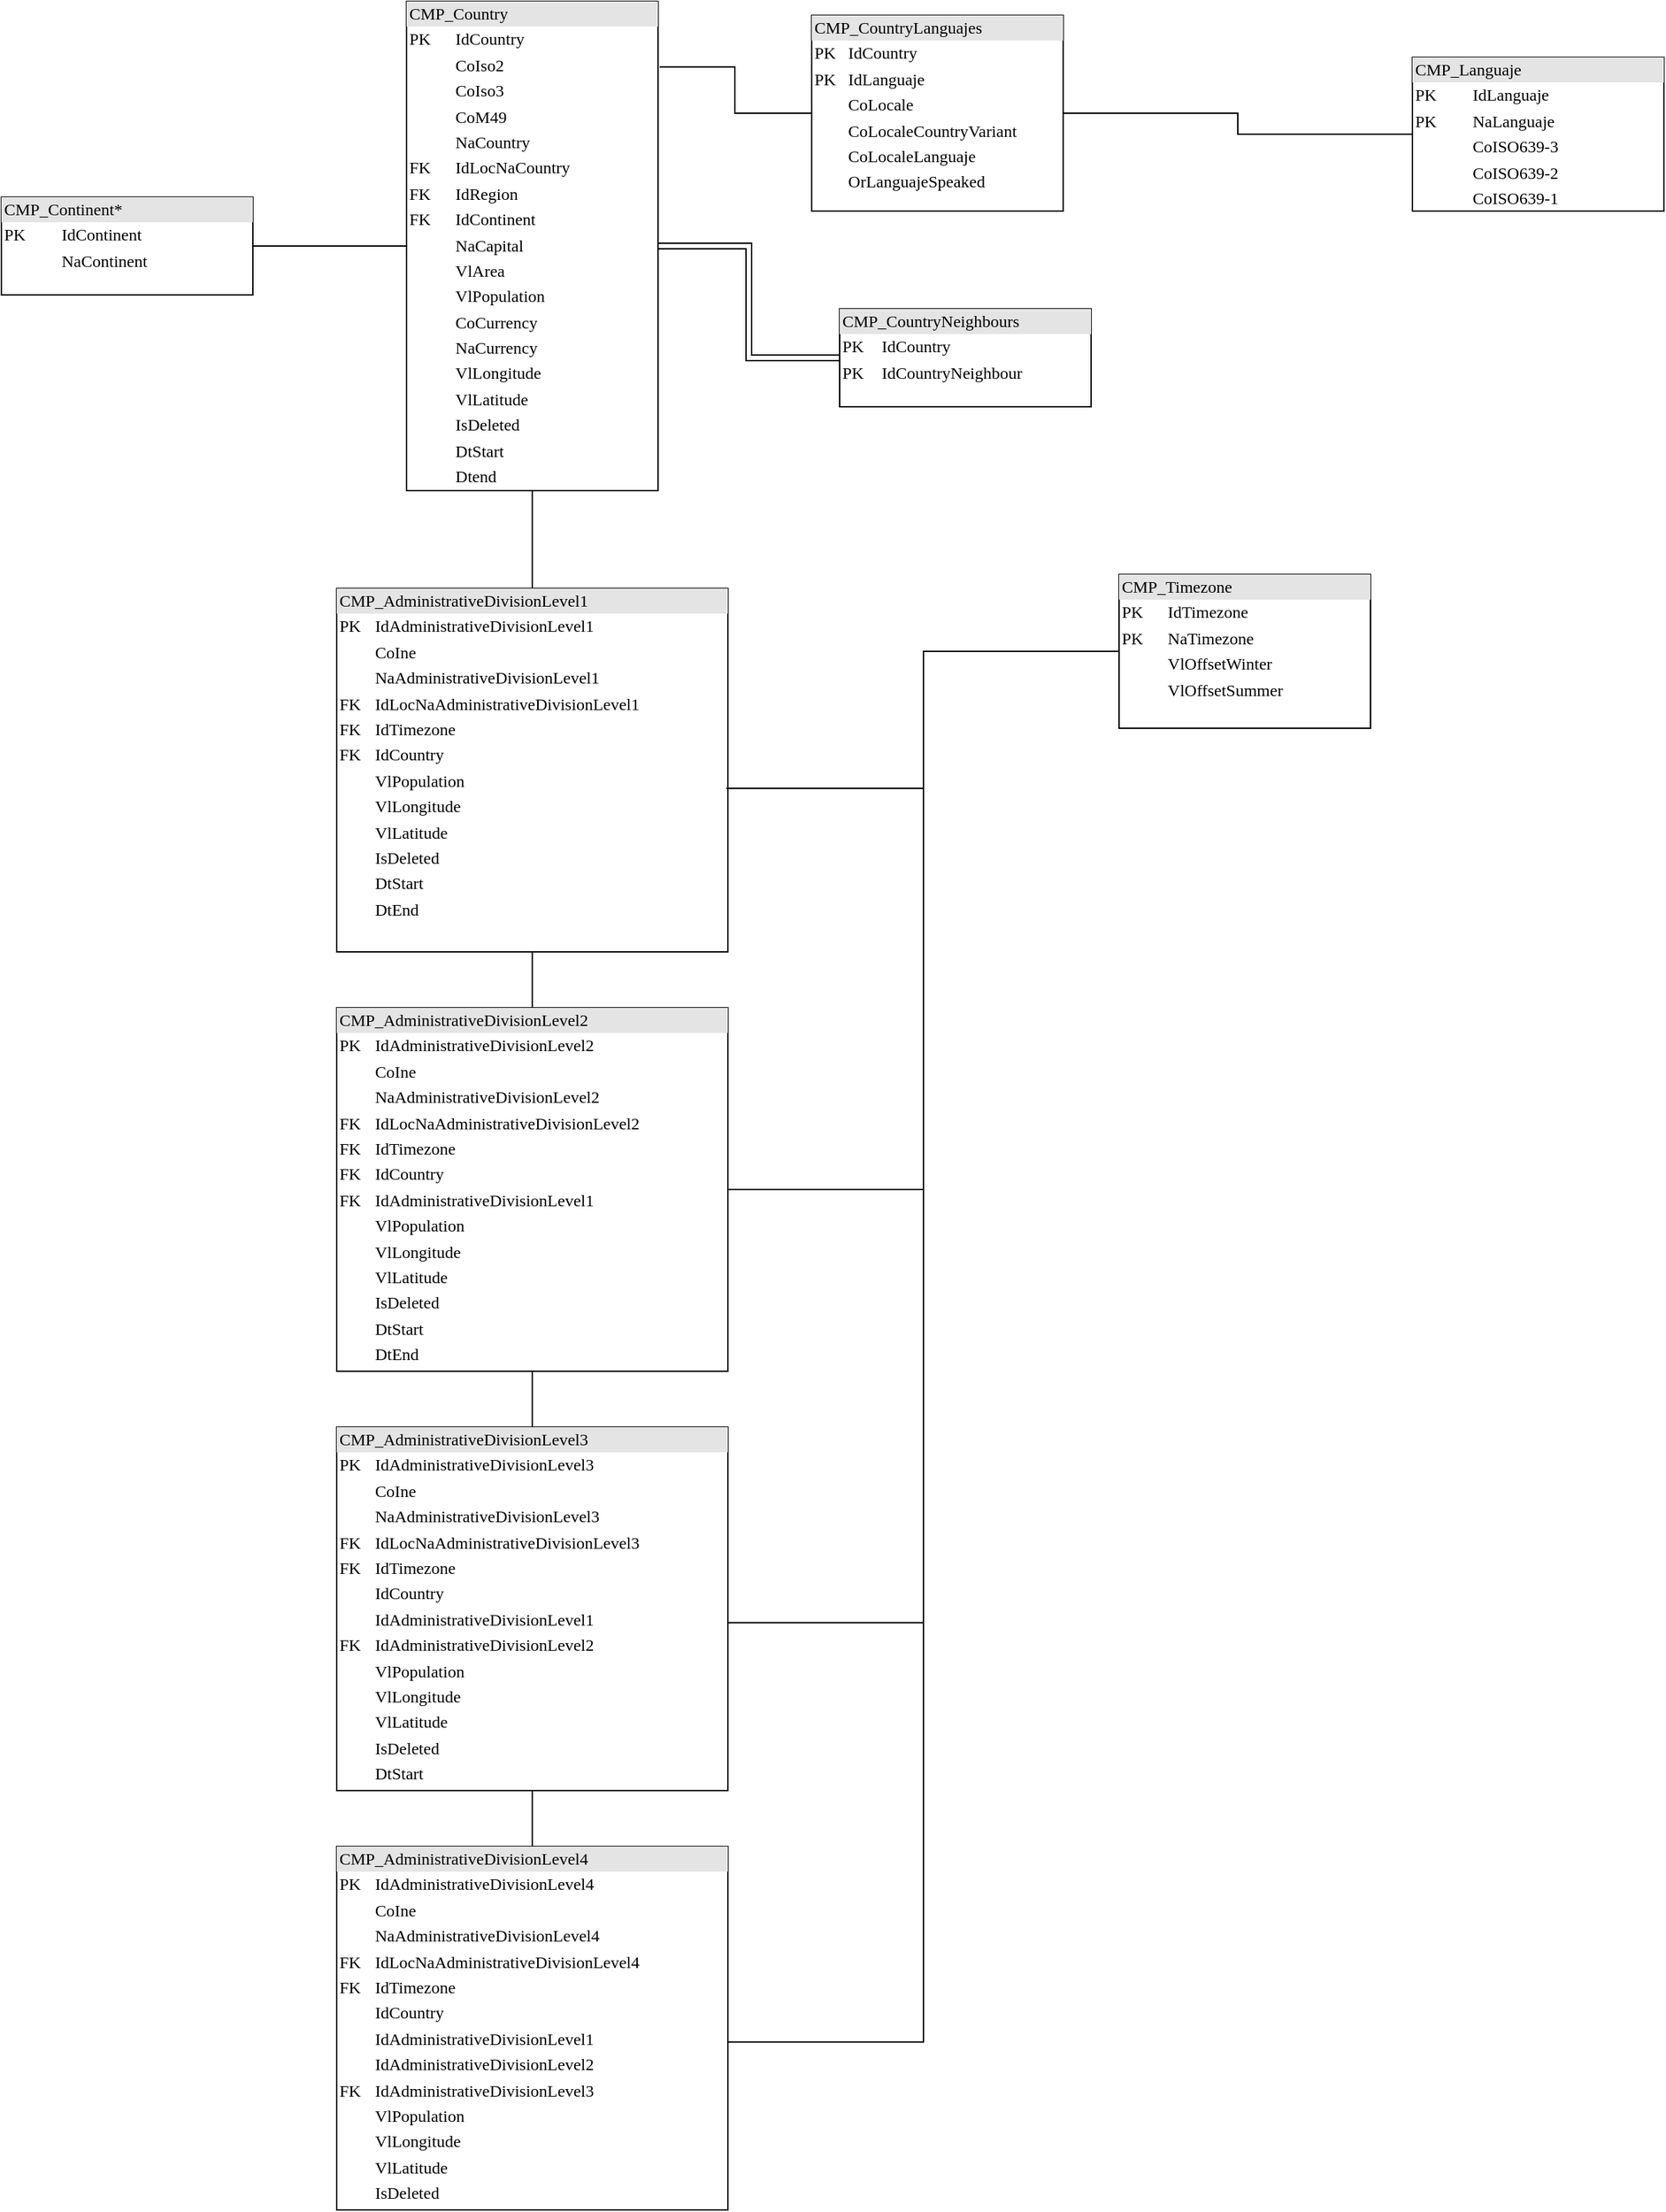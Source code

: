 <mxfile version="13.7.9" type="github">
  <diagram name="Page-1" id="2ca16b54-16f6-2749-3443-fa8db7711227">
    <mxGraphModel dx="2522" dy="762" grid="1" gridSize="10" guides="1" tooltips="1" connect="1" arrows="1" fold="1" page="1" pageScale="1" pageWidth="1100" pageHeight="850" background="#ffffff" math="0" shadow="0">
      <root>
        <mxCell id="0" />
        <mxCell id="1" parent="0" />
        <mxCell id="xBLFMSHuW-Dx7zJTYd9U-6" value="" style="edgeStyle=orthogonalEdgeStyle;rounded=0;orthogonalLoop=1;jettySize=auto;html=1;startArrow=none;startFill=0;endArrow=none;endFill=0;" edge="1" parent="1" source="2ed32ef02a7f4228-1" target="2ed32ef02a7f4228-5">
          <mxGeometry relative="1" as="geometry" />
        </mxCell>
        <mxCell id="2ed32ef02a7f4228-1" value="&lt;div style=&quot;box-sizing: border-box ; width: 100% ; background: #e4e4e4 ; padding: 2px&quot;&gt;CMP_Continent*&lt;/div&gt;&lt;table style=&quot;width: 100% ; font-size: 1em&quot; cellpadding=&quot;2&quot; cellspacing=&quot;0&quot;&gt;&lt;tbody&gt;&lt;tr&gt;&lt;td&gt;PK&lt;/td&gt;&lt;td&gt;IdContinent&lt;/td&gt;&lt;/tr&gt;&lt;tr&gt;&lt;td&gt;&lt;br&gt;&lt;/td&gt;&lt;td&gt;NaContinent&lt;br&gt;&lt;/td&gt;&lt;/tr&gt;&lt;tr&gt;&lt;td&gt;&lt;/td&gt;&lt;td&gt;&lt;br&gt;&lt;/td&gt;&lt;/tr&gt;&lt;/tbody&gt;&lt;/table&gt;" style="verticalAlign=top;align=left;overflow=fill;html=1;rounded=0;shadow=0;comic=0;labelBackgroundColor=none;strokeWidth=1;fontFamily=Verdana;fontSize=12" parent="1" vertex="1">
          <mxGeometry x="-150" y="380" width="180" height="70" as="geometry" />
        </mxCell>
        <mxCell id="2ed32ef02a7f4228-4" value="&lt;div style=&quot;box-sizing: border-box ; width: 100% ; background: #e4e4e4 ; padding: 2px&quot;&gt;CMP_AdministrativeDivisionLevel1&lt;/div&gt;&lt;table style=&quot;width: 100% ; font-size: 1em&quot; cellpadding=&quot;2&quot; cellspacing=&quot;0&quot;&gt;&lt;tbody&gt;&lt;tr&gt;&lt;td&gt;PK&lt;/td&gt;&lt;td&gt;IdAdministrativeDivisionLevel1&lt;/td&gt;&lt;/tr&gt;&lt;tr&gt;&lt;td&gt;&lt;br&gt;&lt;/td&gt;&lt;td&gt;CoIne&lt;/td&gt;&lt;/tr&gt;&lt;tr&gt;&lt;td&gt;&lt;br&gt;&lt;/td&gt;&lt;td&gt;NaAdministrativeDivisionLevel1&lt;br&gt;&lt;/td&gt;&lt;/tr&gt;&lt;tr&gt;&lt;td&gt;FK&lt;/td&gt;&lt;td&gt;IdLocNaAdministrativeDivisionLevel1&lt;br&gt;&lt;/td&gt;&lt;/tr&gt;&lt;tr&gt;&lt;td&gt;FK&lt;/td&gt;&lt;td&gt;IdTimezone&lt;/td&gt;&lt;/tr&gt;&lt;tr&gt;&lt;td&gt;FK&lt;/td&gt;&lt;td&gt;IdCountry&lt;br&gt;&lt;/td&gt;&lt;/tr&gt;&lt;tr&gt;&lt;td&gt;&lt;br&gt;&lt;/td&gt;&lt;td&gt;VlPopulation&lt;/td&gt;&lt;/tr&gt;&lt;tr&gt;&lt;td&gt;&lt;br&gt;&lt;/td&gt;&lt;td&gt;VlLongitude&lt;/td&gt;&lt;/tr&gt;&lt;tr&gt;&lt;td&gt;&lt;br&gt;&lt;/td&gt;&lt;td&gt;VlLatitude&lt;/td&gt;&lt;/tr&gt;&lt;tr&gt;&lt;td&gt;&lt;br&gt;&lt;/td&gt;&lt;td&gt;IsDeleted&lt;/td&gt;&lt;/tr&gt;&lt;tr&gt;&lt;td&gt;&lt;br&gt;&lt;/td&gt;&lt;td&gt;DtStart&lt;/td&gt;&lt;/tr&gt;&lt;tr&gt;&lt;td&gt;&lt;br&gt;&lt;/td&gt;&lt;td&gt;DtEnd&lt;/td&gt;&lt;/tr&gt;&lt;/tbody&gt;&lt;/table&gt;" style="verticalAlign=top;align=left;overflow=fill;html=1;rounded=0;shadow=0;comic=0;labelBackgroundColor=none;strokeWidth=1;fontFamily=Verdana;fontSize=12" parent="1" vertex="1">
          <mxGeometry x="90" y="660" width="280" height="260" as="geometry" />
        </mxCell>
        <mxCell id="xBLFMSHuW-Dx7zJTYd9U-7" value="" style="edgeStyle=orthogonalEdgeStyle;rounded=0;orthogonalLoop=1;jettySize=auto;html=1;startArrow=none;startFill=0;endArrow=none;endFill=0;" edge="1" parent="1" source="2ed32ef02a7f4228-5" target="2ed32ef02a7f4228-4">
          <mxGeometry relative="1" as="geometry" />
        </mxCell>
        <mxCell id="xBLFMSHuW-Dx7zJTYd9U-14" value="" style="edgeStyle=orthogonalEdgeStyle;rounded=0;orthogonalLoop=1;jettySize=auto;html=1;startArrow=none;startFill=0;endArrow=none;endFill=0;shape=link;" edge="1" parent="1" source="2ed32ef02a7f4228-5" target="xBLFMSHuW-Dx7zJTYd9U-12">
          <mxGeometry relative="1" as="geometry" />
        </mxCell>
        <mxCell id="2ed32ef02a7f4228-5" value="&lt;div style=&quot;box-sizing: border-box ; width: 100% ; background: #e4e4e4 ; padding: 2px&quot;&gt;CMP_Country&lt;/div&gt;&lt;table style=&quot;width: 100% ; font-size: 1em&quot; cellpadding=&quot;2&quot; cellspacing=&quot;0&quot;&gt;&lt;tbody&gt;&lt;tr&gt;&lt;td&gt;PK&lt;/td&gt;&lt;td&gt;IdCountry&lt;/td&gt;&lt;/tr&gt;&lt;tr&gt;&lt;td&gt;&lt;br&gt;&lt;/td&gt;&lt;td&gt;CoIso2&lt;/td&gt;&lt;/tr&gt;&lt;tr&gt;&lt;td&gt;&lt;br&gt;&lt;/td&gt;&lt;td&gt;CoIso3&lt;/td&gt;&lt;/tr&gt;&lt;tr&gt;&lt;td&gt;&lt;/td&gt;&lt;td&gt;CoM49&lt;/td&gt;&lt;/tr&gt;&lt;tr&gt;&lt;td&gt;&lt;br&gt;&lt;/td&gt;&lt;td&gt;NaCountry&lt;/td&gt;&lt;/tr&gt;&lt;tr&gt;&lt;td&gt;FK&lt;/td&gt;&lt;td&gt;IdLocNaCountry&lt;/td&gt;&lt;/tr&gt;&lt;tr&gt;&lt;td&gt;FK&lt;/td&gt;&lt;td&gt;IdRegion&lt;/td&gt;&lt;/tr&gt;&lt;tr&gt;&lt;td&gt;FK&lt;/td&gt;&lt;td&gt;IdContinent&lt;/td&gt;&lt;/tr&gt;&lt;tr&gt;&lt;td&gt;&lt;br&gt;&lt;/td&gt;&lt;td&gt;NaCapital&lt;/td&gt;&lt;/tr&gt;&lt;tr&gt;&lt;td&gt;&lt;br&gt;&lt;/td&gt;&lt;td&gt;VlArea&lt;/td&gt;&lt;/tr&gt;&lt;tr&gt;&lt;td&gt;&lt;br&gt;&lt;/td&gt;&lt;td&gt;VlPopulation&lt;/td&gt;&lt;/tr&gt;&lt;tr&gt;&lt;td&gt;&lt;br&gt;&lt;/td&gt;&lt;td&gt;CoCurrency&lt;/td&gt;&lt;/tr&gt;&lt;tr&gt;&lt;td&gt;&lt;br&gt;&lt;/td&gt;&lt;td&gt;NaCurrency&lt;/td&gt;&lt;/tr&gt;&lt;tr&gt;&lt;td&gt;&lt;br&gt;&lt;/td&gt;&lt;td&gt;VlLongitude&lt;/td&gt;&lt;/tr&gt;&lt;tr&gt;&lt;td&gt;&lt;br&gt;&lt;/td&gt;&lt;td&gt;VlLatitude&lt;/td&gt;&lt;/tr&gt;&lt;tr&gt;&lt;td&gt;&lt;br&gt;&lt;/td&gt;&lt;td&gt;IsDeleted&lt;/td&gt;&lt;/tr&gt;&lt;tr&gt;&lt;td&gt;&lt;br&gt;&lt;/td&gt;&lt;td&gt;DtStart&lt;/td&gt;&lt;/tr&gt;&lt;tr&gt;&lt;td&gt;&lt;br&gt;&lt;/td&gt;&lt;td&gt;Dtend&lt;/td&gt;&lt;/tr&gt;&lt;/tbody&gt;&lt;/table&gt;" style="verticalAlign=top;align=left;overflow=fill;html=1;rounded=0;shadow=0;comic=0;labelBackgroundColor=none;strokeWidth=1;fontFamily=Verdana;fontSize=12" parent="1" vertex="1">
          <mxGeometry x="140" y="240" width="180" height="350" as="geometry" />
        </mxCell>
        <mxCell id="xBLFMSHuW-Dx7zJTYd9U-8" value="" style="edgeStyle=orthogonalEdgeStyle;rounded=0;orthogonalLoop=1;jettySize=auto;html=1;startArrow=none;startFill=0;endArrow=none;endFill=0;" edge="1" parent="1" source="xBLFMSHuW-Dx7zJTYd9U-2" target="2ed32ef02a7f4228-4">
          <mxGeometry relative="1" as="geometry" />
        </mxCell>
        <mxCell id="xBLFMSHuW-Dx7zJTYd9U-2" value="&lt;div style=&quot;box-sizing: border-box ; width: 100% ; background: #e4e4e4 ; padding: 2px&quot;&gt;CMP_AdministrativeDivisionLevel2&lt;/div&gt;&lt;table style=&quot;width: 100% ; font-size: 1em&quot; cellpadding=&quot;2&quot; cellspacing=&quot;0&quot;&gt;&lt;tbody&gt;&lt;tr&gt;&lt;td&gt;PK&lt;/td&gt;&lt;td&gt;IdAdministrativeDivisionLevel2&lt;/td&gt;&lt;/tr&gt;&lt;tr&gt;&lt;td&gt;&lt;br&gt;&lt;/td&gt;&lt;td&gt;CoIne&lt;/td&gt;&lt;/tr&gt;&lt;tr&gt;&lt;td&gt;&lt;br&gt;&lt;/td&gt;&lt;td&gt;NaAdministrativeDivisionLevel2&lt;br&gt;&lt;/td&gt;&lt;/tr&gt;&lt;tr&gt;&lt;td&gt;FK&lt;/td&gt;&lt;td&gt;IdLocNaAdministrativeDivisionLevel2&lt;br&gt;&lt;/td&gt;&lt;/tr&gt;&lt;tr&gt;&lt;td&gt;FK&lt;/td&gt;&lt;td&gt;IdTimezone&lt;/td&gt;&lt;/tr&gt;&lt;tr&gt;&lt;td&gt;FK&lt;/td&gt;&lt;td&gt;IdCountry&lt;/td&gt;&lt;/tr&gt;&lt;tr&gt;&lt;td&gt;FK&lt;/td&gt;&lt;td&gt;IdAdministrativeDivisionLevel1&lt;br&gt;&lt;/td&gt;&lt;/tr&gt;&lt;tr&gt;&lt;td&gt;&lt;br&gt;&lt;/td&gt;&lt;td&gt;VlPopulation&lt;/td&gt;&lt;/tr&gt;&lt;tr&gt;&lt;td&gt;&lt;br&gt;&lt;/td&gt;&lt;td&gt;VlLongitude&lt;/td&gt;&lt;/tr&gt;&lt;tr&gt;&lt;td&gt;&lt;br&gt;&lt;/td&gt;&lt;td&gt;VlLatitude&lt;/td&gt;&lt;/tr&gt;&lt;tr&gt;&lt;td&gt;&lt;br&gt;&lt;/td&gt;&lt;td&gt;IsDeleted&lt;/td&gt;&lt;/tr&gt;&lt;tr&gt;&lt;td&gt;&lt;br&gt;&lt;/td&gt;&lt;td&gt;DtStart&lt;/td&gt;&lt;/tr&gt;&lt;tr&gt;&lt;td&gt;&lt;br&gt;&lt;/td&gt;&lt;td&gt;DtEnd&lt;/td&gt;&lt;/tr&gt;&lt;/tbody&gt;&lt;/table&gt;" style="verticalAlign=top;align=left;overflow=fill;html=1;rounded=0;shadow=0;comic=0;labelBackgroundColor=none;strokeWidth=1;fontFamily=Verdana;fontSize=12" vertex="1" parent="1">
          <mxGeometry x="90" y="960" width="280" height="260" as="geometry" />
        </mxCell>
        <mxCell id="xBLFMSHuW-Dx7zJTYd9U-9" value="" style="edgeStyle=orthogonalEdgeStyle;rounded=0;orthogonalLoop=1;jettySize=auto;html=1;startArrow=none;startFill=0;endArrow=none;endFill=0;" edge="1" parent="1" source="xBLFMSHuW-Dx7zJTYd9U-3" target="xBLFMSHuW-Dx7zJTYd9U-2">
          <mxGeometry relative="1" as="geometry" />
        </mxCell>
        <mxCell id="xBLFMSHuW-Dx7zJTYd9U-3" value="&lt;div style=&quot;box-sizing: border-box ; width: 100% ; background: #e4e4e4 ; padding: 2px&quot;&gt;CMP_AdministrativeDivisionLevel3&lt;/div&gt;&lt;table style=&quot;width: 100% ; font-size: 1em&quot; cellpadding=&quot;2&quot; cellspacing=&quot;0&quot;&gt;&lt;tbody&gt;&lt;tr&gt;&lt;td&gt;PK&lt;/td&gt;&lt;td&gt;IdAdministrativeDivisionLevel3&lt;/td&gt;&lt;/tr&gt;&lt;tr&gt;&lt;td&gt;&lt;br&gt;&lt;/td&gt;&lt;td&gt;CoIne&lt;/td&gt;&lt;/tr&gt;&lt;tr&gt;&lt;td&gt;&lt;br&gt;&lt;/td&gt;&lt;td&gt;NaAdministrativeDivisionLevel3&lt;br&gt;&lt;/td&gt;&lt;/tr&gt;&lt;tr&gt;&lt;td&gt;FK&lt;/td&gt;&lt;td&gt;IdLocNaAdministrativeDivisionLevel3&lt;br&gt;&lt;/td&gt;&lt;/tr&gt;&lt;tr&gt;&lt;td&gt;FK&lt;/td&gt;&lt;td&gt;IdTimezone&lt;/td&gt;&lt;/tr&gt;&lt;tr&gt;&lt;td&gt;&lt;br&gt;&lt;/td&gt;&lt;td&gt;IdCountry&lt;/td&gt;&lt;/tr&gt;&lt;tr&gt;&lt;td&gt;&lt;br&gt;&lt;/td&gt;&lt;td&gt;IdAdministrativeDivisionLevel1&lt;br&gt;&lt;/td&gt;&lt;/tr&gt;&lt;tr&gt;&lt;td&gt;FK&lt;/td&gt;&lt;td&gt;IdAdministrativeDivisionLevel2&lt;br&gt;&lt;/td&gt;&lt;/tr&gt;&lt;tr&gt;&lt;td&gt;&lt;br&gt;&lt;/td&gt;&lt;td&gt;VlPopulation&lt;/td&gt;&lt;/tr&gt;&lt;tr&gt;&lt;td&gt;&lt;br&gt;&lt;/td&gt;&lt;td&gt;VlLongitude&lt;/td&gt;&lt;/tr&gt;&lt;tr&gt;&lt;td&gt;&lt;br&gt;&lt;/td&gt;&lt;td&gt;VlLatitude&lt;/td&gt;&lt;/tr&gt;&lt;tr&gt;&lt;td&gt;&lt;br&gt;&lt;/td&gt;&lt;td&gt;IsDeleted&lt;/td&gt;&lt;/tr&gt;&lt;tr&gt;&lt;td&gt;&lt;br&gt;&lt;/td&gt;&lt;td&gt;DtStart&lt;/td&gt;&lt;/tr&gt;&lt;tr&gt;&lt;td&gt;&lt;br&gt;&lt;/td&gt;&lt;td&gt;DtEnd&lt;/td&gt;&lt;/tr&gt;&lt;/tbody&gt;&lt;/table&gt;" style="verticalAlign=top;align=left;overflow=fill;html=1;rounded=0;shadow=0;comic=0;labelBackgroundColor=none;strokeWidth=1;fontFamily=Verdana;fontSize=12" vertex="1" parent="1">
          <mxGeometry x="90" y="1260" width="280" height="260" as="geometry" />
        </mxCell>
        <mxCell id="xBLFMSHuW-Dx7zJTYd9U-10" value="" style="edgeStyle=orthogonalEdgeStyle;rounded=0;orthogonalLoop=1;jettySize=auto;html=1;startArrow=none;startFill=0;endArrow=none;endFill=0;" edge="1" parent="1" source="xBLFMSHuW-Dx7zJTYd9U-4" target="xBLFMSHuW-Dx7zJTYd9U-3">
          <mxGeometry relative="1" as="geometry" />
        </mxCell>
        <mxCell id="xBLFMSHuW-Dx7zJTYd9U-4" value="&lt;div style=&quot;box-sizing: border-box ; width: 100% ; background: #e4e4e4 ; padding: 2px&quot;&gt;CMP_AdministrativeDivisionLevel4&lt;/div&gt;&lt;table style=&quot;width: 100% ; font-size: 1em&quot; cellpadding=&quot;2&quot; cellspacing=&quot;0&quot;&gt;&lt;tbody&gt;&lt;tr&gt;&lt;td&gt;PK&lt;/td&gt;&lt;td&gt;IdAdministrativeDivisionLevel4&lt;/td&gt;&lt;/tr&gt;&lt;tr&gt;&lt;td&gt;&lt;br&gt;&lt;/td&gt;&lt;td&gt;CoIne&lt;/td&gt;&lt;/tr&gt;&lt;tr&gt;&lt;td&gt;&lt;br&gt;&lt;/td&gt;&lt;td&gt;NaAdministrativeDivisionLevel4&lt;br&gt;&lt;/td&gt;&lt;/tr&gt;&lt;tr&gt;&lt;td&gt;FK&lt;/td&gt;&lt;td&gt;IdLocNaAdministrativeDivisionLevel4&lt;br&gt;&lt;/td&gt;&lt;/tr&gt;&lt;tr&gt;&lt;td&gt;FK&lt;/td&gt;&lt;td&gt;IdTimezone&lt;/td&gt;&lt;/tr&gt;&lt;tr&gt;&lt;td&gt;&lt;br&gt;&lt;/td&gt;&lt;td&gt;IdCountry&lt;/td&gt;&lt;/tr&gt;&lt;tr&gt;&lt;td&gt;&lt;br&gt;&lt;/td&gt;&lt;td&gt;IdAdministrativeDivisionLevel1&lt;br&gt;&lt;/td&gt;&lt;/tr&gt;&lt;tr&gt;&lt;td&gt;&lt;br&gt;&lt;/td&gt;&lt;td&gt;IdAdministrativeDivisionLevel2&lt;br&gt;&lt;/td&gt;&lt;/tr&gt;&lt;tr&gt;&lt;td&gt;FK&lt;/td&gt;&lt;td&gt;IdAdministrativeDivisionLevel3&lt;br&gt;&lt;/td&gt;&lt;/tr&gt;&lt;tr&gt;&lt;td&gt;&lt;br&gt;&lt;/td&gt;&lt;td&gt;VlPopulation&lt;/td&gt;&lt;/tr&gt;&lt;tr&gt;&lt;td&gt;&lt;br&gt;&lt;/td&gt;&lt;td&gt;VlLongitude&lt;/td&gt;&lt;/tr&gt;&lt;tr&gt;&lt;td&gt;&lt;br&gt;&lt;/td&gt;&lt;td&gt;VlLatitude&lt;/td&gt;&lt;/tr&gt;&lt;tr&gt;&lt;td&gt;&lt;br&gt;&lt;/td&gt;&lt;td&gt;IsDeleted&lt;/td&gt;&lt;/tr&gt;&lt;tr&gt;&lt;td&gt;&lt;br&gt;&lt;/td&gt;&lt;td&gt;DtStart&lt;/td&gt;&lt;/tr&gt;&lt;tr&gt;&lt;td&gt;&lt;br&gt;&lt;/td&gt;&lt;td&gt;DtEnd&lt;/td&gt;&lt;/tr&gt;&lt;/tbody&gt;&lt;/table&gt;" style="verticalAlign=top;align=left;overflow=fill;html=1;rounded=0;shadow=0;comic=0;labelBackgroundColor=none;strokeWidth=1;fontFamily=Verdana;fontSize=12" vertex="1" parent="1">
          <mxGeometry x="90" y="1560" width="280" height="260" as="geometry" />
        </mxCell>
        <mxCell id="xBLFMSHuW-Dx7zJTYd9U-12" value="&lt;div style=&quot;box-sizing: border-box ; width: 100% ; background: #e4e4e4 ; padding: 2px&quot;&gt;CMP_CountryNeighbours&lt;/div&gt;&lt;table style=&quot;width: 100% ; font-size: 1em&quot; cellpadding=&quot;2&quot; cellspacing=&quot;0&quot;&gt;&lt;tbody&gt;&lt;tr&gt;&lt;td&gt;PK&lt;/td&gt;&lt;td&gt;IdCountry&lt;/td&gt;&lt;/tr&gt;&lt;tr&gt;&lt;td&gt;PK&lt;/td&gt;&lt;td&gt;IdCountryNeighbour&lt;br&gt;&lt;/td&gt;&lt;/tr&gt;&lt;tr&gt;&lt;td&gt;&lt;/td&gt;&lt;td&gt;&lt;br&gt;&lt;/td&gt;&lt;/tr&gt;&lt;/tbody&gt;&lt;/table&gt;" style="verticalAlign=top;align=left;overflow=fill;html=1;rounded=0;shadow=0;comic=0;labelBackgroundColor=none;strokeWidth=1;fontFamily=Verdana;fontSize=12" vertex="1" parent="1">
          <mxGeometry x="450" y="460" width="180" height="70" as="geometry" />
        </mxCell>
        <mxCell id="xBLFMSHuW-Dx7zJTYd9U-16" style="edgeStyle=orthogonalEdgeStyle;rounded=0;orthogonalLoop=1;jettySize=auto;html=1;exitX=0;exitY=0.5;exitDx=0;exitDy=0;entryX=0.996;entryY=0.55;entryDx=0;entryDy=0;entryPerimeter=0;startArrow=none;startFill=0;endArrow=none;endFill=0;" edge="1" parent="1" source="xBLFMSHuW-Dx7zJTYd9U-15" target="2ed32ef02a7f4228-4">
          <mxGeometry relative="1" as="geometry" />
        </mxCell>
        <mxCell id="xBLFMSHuW-Dx7zJTYd9U-17" style="edgeStyle=orthogonalEdgeStyle;rounded=0;orthogonalLoop=1;jettySize=auto;html=1;exitX=0;exitY=0.5;exitDx=0;exitDy=0;entryX=1;entryY=0.5;entryDx=0;entryDy=0;startArrow=none;startFill=0;endArrow=none;endFill=0;" edge="1" parent="1" source="xBLFMSHuW-Dx7zJTYd9U-15" target="xBLFMSHuW-Dx7zJTYd9U-2">
          <mxGeometry relative="1" as="geometry" />
        </mxCell>
        <mxCell id="xBLFMSHuW-Dx7zJTYd9U-18" style="edgeStyle=orthogonalEdgeStyle;rounded=0;orthogonalLoop=1;jettySize=auto;html=1;exitX=0;exitY=0.5;exitDx=0;exitDy=0;entryX=1;entryY=0.538;entryDx=0;entryDy=0;entryPerimeter=0;startArrow=none;startFill=0;endArrow=none;endFill=0;" edge="1" parent="1" source="xBLFMSHuW-Dx7zJTYd9U-15" target="xBLFMSHuW-Dx7zJTYd9U-3">
          <mxGeometry relative="1" as="geometry" />
        </mxCell>
        <mxCell id="xBLFMSHuW-Dx7zJTYd9U-19" style="edgeStyle=orthogonalEdgeStyle;rounded=0;orthogonalLoop=1;jettySize=auto;html=1;exitX=0;exitY=0.5;exitDx=0;exitDy=0;entryX=1;entryY=0.538;entryDx=0;entryDy=0;entryPerimeter=0;startArrow=none;startFill=0;endArrow=none;endFill=0;" edge="1" parent="1" source="xBLFMSHuW-Dx7zJTYd9U-15" target="xBLFMSHuW-Dx7zJTYd9U-4">
          <mxGeometry relative="1" as="geometry" />
        </mxCell>
        <mxCell id="xBLFMSHuW-Dx7zJTYd9U-15" value="&lt;div style=&quot;box-sizing: border-box ; width: 100% ; background: #e4e4e4 ; padding: 2px&quot;&gt;CMP_Timezone&lt;/div&gt;&lt;table style=&quot;width: 100% ; font-size: 1em&quot; cellpadding=&quot;2&quot; cellspacing=&quot;0&quot;&gt;&lt;tbody&gt;&lt;tr&gt;&lt;td&gt;PK&lt;/td&gt;&lt;td&gt;IdTimezone&lt;/td&gt;&lt;/tr&gt;&lt;tr&gt;&lt;td&gt;PK&lt;/td&gt;&lt;td&gt;NaTimezone&lt;br&gt;&lt;/td&gt;&lt;/tr&gt;&lt;tr&gt;&lt;td&gt;&lt;br&gt;&lt;/td&gt;&lt;td&gt;VlOffsetWinter&lt;br&gt;&lt;/td&gt;&lt;/tr&gt;&lt;tr&gt;&lt;td&gt;&lt;br&gt;&lt;/td&gt;&lt;td&gt;VlOffsetSummer&lt;br&gt;&lt;/td&gt;&lt;/tr&gt;&lt;tr&gt;&lt;td&gt;&lt;/td&gt;&lt;td&gt;&lt;br&gt;&lt;/td&gt;&lt;/tr&gt;&lt;/tbody&gt;&lt;/table&gt;" style="verticalAlign=top;align=left;overflow=fill;html=1;rounded=0;shadow=0;comic=0;labelBackgroundColor=none;strokeWidth=1;fontFamily=Verdana;fontSize=12" vertex="1" parent="1">
          <mxGeometry x="650" y="650" width="180" height="110" as="geometry" />
        </mxCell>
        <mxCell id="xBLFMSHuW-Dx7zJTYd9U-20" value="&lt;div style=&quot;box-sizing: border-box ; width: 100% ; background: #e4e4e4 ; padding: 2px&quot;&gt;CMP_Languaje&lt;/div&gt;&lt;table style=&quot;width: 100% ; font-size: 1em&quot; cellpadding=&quot;2&quot; cellspacing=&quot;0&quot;&gt;&lt;tbody&gt;&lt;tr&gt;&lt;td&gt;PK&lt;/td&gt;&lt;td&gt;IdLanguaje&lt;/td&gt;&lt;/tr&gt;&lt;tr&gt;&lt;td&gt;PK&lt;/td&gt;&lt;td&gt;NaLanguaje&lt;br&gt;&lt;/td&gt;&lt;/tr&gt;&lt;tr&gt;&lt;td&gt;&lt;br&gt;&lt;/td&gt;&lt;td&gt;CoISO639-3&lt;br&gt;&lt;/td&gt;&lt;/tr&gt;&lt;tr&gt;&lt;td&gt;&lt;br&gt;&lt;/td&gt;&lt;td&gt;CoISO639-2&lt;br&gt;&lt;/td&gt;&lt;/tr&gt;&lt;tr&gt;&lt;td&gt;&lt;/td&gt;&lt;td&gt;CoISO639-1&lt;br&gt;&lt;/td&gt;&lt;/tr&gt;&lt;/tbody&gt;&lt;/table&gt;" style="verticalAlign=top;align=left;overflow=fill;html=1;rounded=0;shadow=0;comic=0;labelBackgroundColor=none;strokeWidth=1;fontFamily=Verdana;fontSize=12" vertex="1" parent="1">
          <mxGeometry x="860" y="280" width="180" height="110" as="geometry" />
        </mxCell>
        <mxCell id="xBLFMSHuW-Dx7zJTYd9U-22" style="edgeStyle=orthogonalEdgeStyle;rounded=0;orthogonalLoop=1;jettySize=auto;html=1;exitX=0;exitY=0.5;exitDx=0;exitDy=0;entryX=1.006;entryY=0.134;entryDx=0;entryDy=0;entryPerimeter=0;startArrow=none;startFill=0;endArrow=none;endFill=0;" edge="1" parent="1" source="xBLFMSHuW-Dx7zJTYd9U-21" target="2ed32ef02a7f4228-5">
          <mxGeometry relative="1" as="geometry" />
        </mxCell>
        <mxCell id="xBLFMSHuW-Dx7zJTYd9U-23" style="edgeStyle=orthogonalEdgeStyle;rounded=0;orthogonalLoop=1;jettySize=auto;html=1;exitX=1;exitY=0.5;exitDx=0;exitDy=0;entryX=0;entryY=0.5;entryDx=0;entryDy=0;startArrow=none;startFill=0;endArrow=none;endFill=0;" edge="1" parent="1" source="xBLFMSHuW-Dx7zJTYd9U-21" target="xBLFMSHuW-Dx7zJTYd9U-20">
          <mxGeometry relative="1" as="geometry" />
        </mxCell>
        <mxCell id="xBLFMSHuW-Dx7zJTYd9U-21" value="&lt;div style=&quot;box-sizing: border-box ; width: 100% ; background: #e4e4e4 ; padding: 2px&quot;&gt;CMP_CountryLanguajes&lt;/div&gt;&lt;table style=&quot;width: 100% ; font-size: 1em&quot; cellpadding=&quot;2&quot; cellspacing=&quot;0&quot;&gt;&lt;tbody&gt;&lt;tr&gt;&lt;td&gt;PK&lt;/td&gt;&lt;td&gt;IdCountry&lt;/td&gt;&lt;/tr&gt;&lt;tr&gt;&lt;td&gt;PK&lt;/td&gt;&lt;td&gt;IdLanguaje&lt;br&gt;&lt;/td&gt;&lt;/tr&gt;&lt;tr&gt;&lt;td&gt;&lt;br&gt;&lt;/td&gt;&lt;td&gt;CoLocale&lt;/td&gt;&lt;/tr&gt;&lt;tr&gt;&lt;td&gt;&lt;br&gt;&lt;/td&gt;&lt;td&gt;CoLocaleCountryVariant&lt;/td&gt;&lt;/tr&gt;&lt;tr&gt;&lt;td&gt;&lt;br&gt;&lt;/td&gt;&lt;td&gt;CoLocaleLanguaje&lt;/td&gt;&lt;/tr&gt;&lt;tr&gt;&lt;td&gt;&lt;br&gt;&lt;/td&gt;&lt;td&gt;OrLanguajeSpeaked&lt;/td&gt;&lt;/tr&gt;&lt;tr&gt;&lt;td&gt;&lt;/td&gt;&lt;td&gt;&lt;br&gt;&lt;/td&gt;&lt;/tr&gt;&lt;/tbody&gt;&lt;/table&gt;" style="verticalAlign=top;align=left;overflow=fill;html=1;rounded=0;shadow=0;comic=0;labelBackgroundColor=none;strokeWidth=1;fontFamily=Verdana;fontSize=12" vertex="1" parent="1">
          <mxGeometry x="430" y="250" width="180" height="140" as="geometry" />
        </mxCell>
      </root>
    </mxGraphModel>
  </diagram>
</mxfile>
